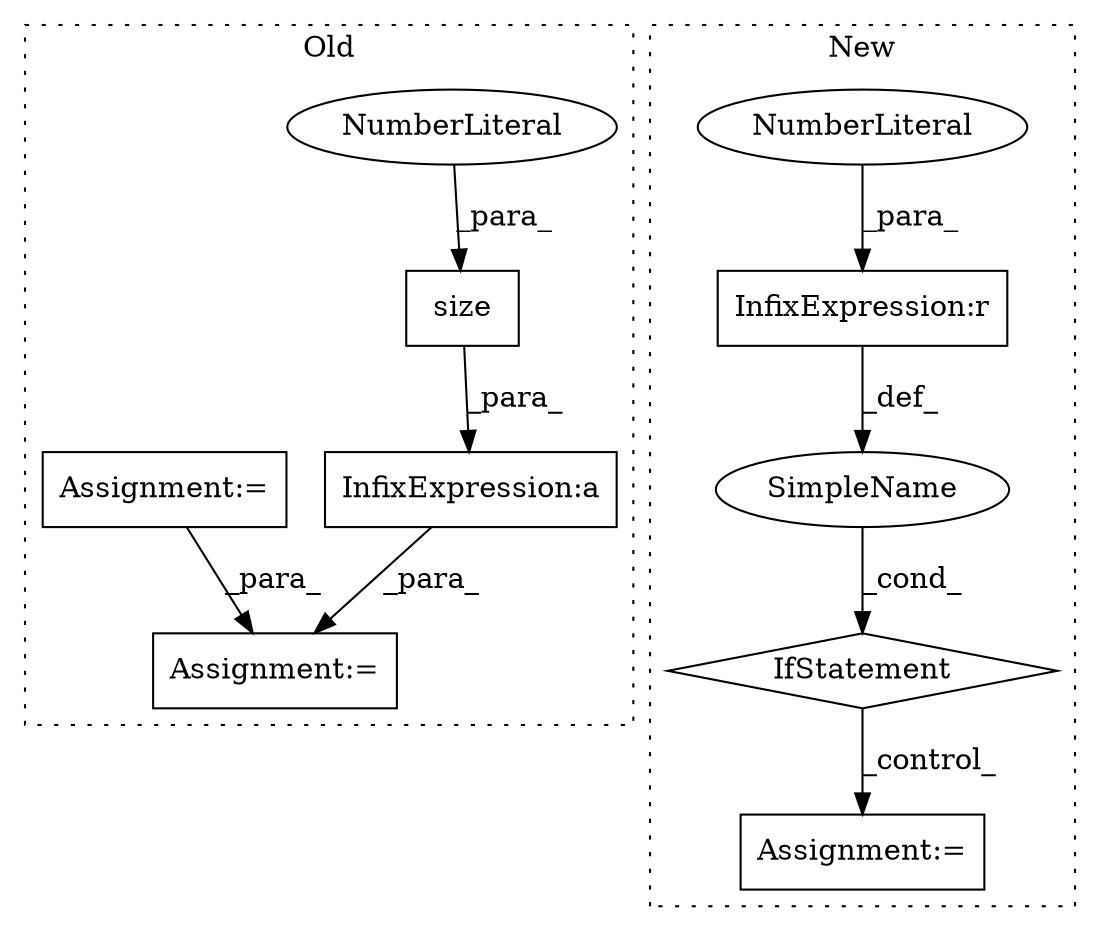 digraph G {
subgraph cluster0 {
1 [label="size" a="32" s="1392,1398" l="5,1" shape="box"];
3 [label="Assignment:=" a="7" s="1476" l="1" shape="box"];
6 [label="NumberLiteral" a="34" s="1397" l="1" shape="ellipse"];
7 [label="Assignment:=" a="7" s="984" l="5" shape="box"];
10 [label="InfixExpression:a" a="27" s="1387" l="3" shape="box"];
label = "Old";
style="dotted";
}
subgraph cluster1 {
2 [label="IfStatement" a="25" s="1728,1747" l="4,2" shape="diamond"];
4 [label="Assignment:=" a="7" s="1908" l="1" shape="box"];
5 [label="SimpleName" a="42" s="" l="" shape="ellipse"];
8 [label="InfixExpression:r" a="27" s="1742" l="4" shape="box"];
9 [label="NumberLiteral" a="34" s="1746" l="1" shape="ellipse"];
label = "New";
style="dotted";
}
1 -> 10 [label="_para_"];
2 -> 4 [label="_control_"];
5 -> 2 [label="_cond_"];
6 -> 1 [label="_para_"];
7 -> 3 [label="_para_"];
8 -> 5 [label="_def_"];
9 -> 8 [label="_para_"];
10 -> 3 [label="_para_"];
}